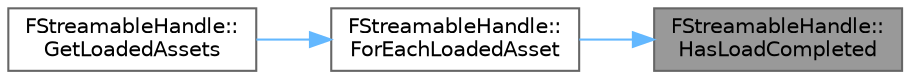 digraph "FStreamableHandle::HasLoadCompleted"
{
 // INTERACTIVE_SVG=YES
 // LATEX_PDF_SIZE
  bgcolor="transparent";
  edge [fontname=Helvetica,fontsize=10,labelfontname=Helvetica,labelfontsize=10];
  node [fontname=Helvetica,fontsize=10,shape=box,height=0.2,width=0.4];
  rankdir="RL";
  Node1 [id="Node000001",label="FStreamableHandle::\lHasLoadCompleted",height=0.2,width=0.4,color="gray40", fillcolor="grey60", style="filled", fontcolor="black",tooltip="If this request has finished loading, meaning all available assets were loaded Any assets that failed..."];
  Node1 -> Node2 [id="edge1_Node000001_Node000002",dir="back",color="steelblue1",style="solid",tooltip=" "];
  Node2 [id="Node000002",label="FStreamableHandle::\lForEachLoadedAsset",height=0.2,width=0.4,color="grey40", fillcolor="white", style="filled",URL="$df/d25/structFStreamableHandle.html#ac4557b01845d6230a44ad4a716e2172c",tooltip="Invokes a callable for each loaded asset if load has succeeded."];
  Node2 -> Node3 [id="edge2_Node000002_Node000003",dir="back",color="steelblue1",style="solid",tooltip=" "];
  Node3 [id="Node000003",label="FStreamableHandle::\lGetLoadedAssets",height=0.2,width=0.4,color="grey40", fillcolor="white", style="filled",URL="$df/d25/structFStreamableHandle.html#a18b8e2a82693a970aedbe767d15c504f",tooltip="Templated version of above."];
}
